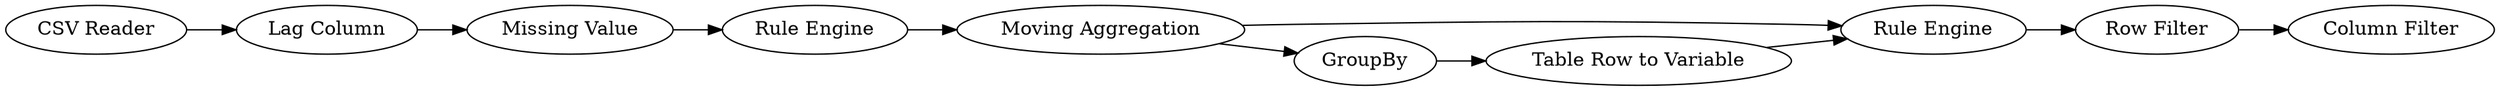 digraph {
	1 [label="CSV Reader"]
	2 [label="Rule Engine"]
	3 [label="Moving Aggregation"]
	4 [label="Lag Column"]
	5 [label="Missing Value"]
	6 [label="Rule Engine"]
	7 [label=GroupBy]
	8 [label="Table Row to Variable"]
	9 [label="Row Filter"]
	10 [label="Column Filter"]
	1 -> 4
	2 -> 3
	3 -> 7
	3 -> 6
	4 -> 5
	5 -> 2
	6 -> 9
	7 -> 8
	8 -> 6
	9 -> 10
	rankdir=LR
}
